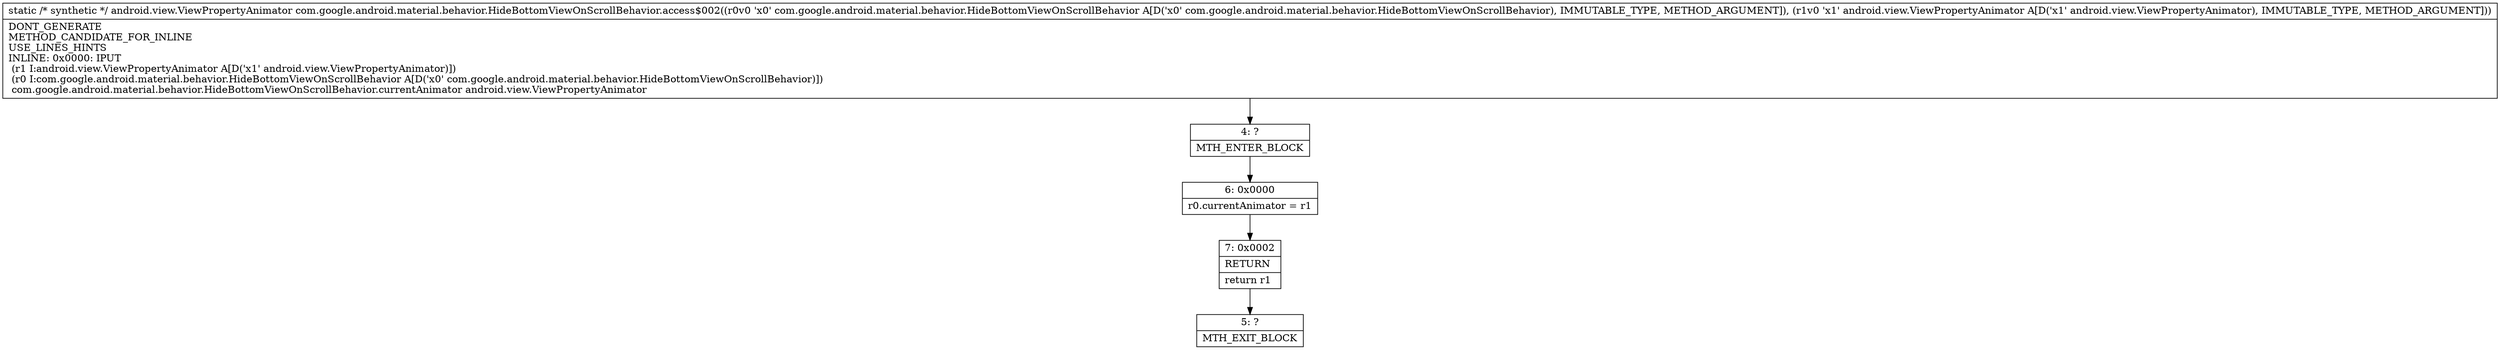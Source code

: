 digraph "CFG forcom.google.android.material.behavior.HideBottomViewOnScrollBehavior.access$002(Lcom\/google\/android\/material\/behavior\/HideBottomViewOnScrollBehavior;Landroid\/view\/ViewPropertyAnimator;)Landroid\/view\/ViewPropertyAnimator;" {
Node_4 [shape=record,label="{4\:\ ?|MTH_ENTER_BLOCK\l}"];
Node_6 [shape=record,label="{6\:\ 0x0000|r0.currentAnimator = r1\l}"];
Node_7 [shape=record,label="{7\:\ 0x0002|RETURN\l|return r1\l}"];
Node_5 [shape=record,label="{5\:\ ?|MTH_EXIT_BLOCK\l}"];
MethodNode[shape=record,label="{static \/* synthetic *\/ android.view.ViewPropertyAnimator com.google.android.material.behavior.HideBottomViewOnScrollBehavior.access$002((r0v0 'x0' com.google.android.material.behavior.HideBottomViewOnScrollBehavior A[D('x0' com.google.android.material.behavior.HideBottomViewOnScrollBehavior), IMMUTABLE_TYPE, METHOD_ARGUMENT]), (r1v0 'x1' android.view.ViewPropertyAnimator A[D('x1' android.view.ViewPropertyAnimator), IMMUTABLE_TYPE, METHOD_ARGUMENT]))  | DONT_GENERATE\lMETHOD_CANDIDATE_FOR_INLINE\lUSE_LINES_HINTS\lINLINE: 0x0000: IPUT  \l  (r1 I:android.view.ViewPropertyAnimator A[D('x1' android.view.ViewPropertyAnimator)])\l  (r0 I:com.google.android.material.behavior.HideBottomViewOnScrollBehavior A[D('x0' com.google.android.material.behavior.HideBottomViewOnScrollBehavior)])\l com.google.android.material.behavior.HideBottomViewOnScrollBehavior.currentAnimator android.view.ViewPropertyAnimator\l}"];
MethodNode -> Node_4;Node_4 -> Node_6;
Node_6 -> Node_7;
Node_7 -> Node_5;
}

